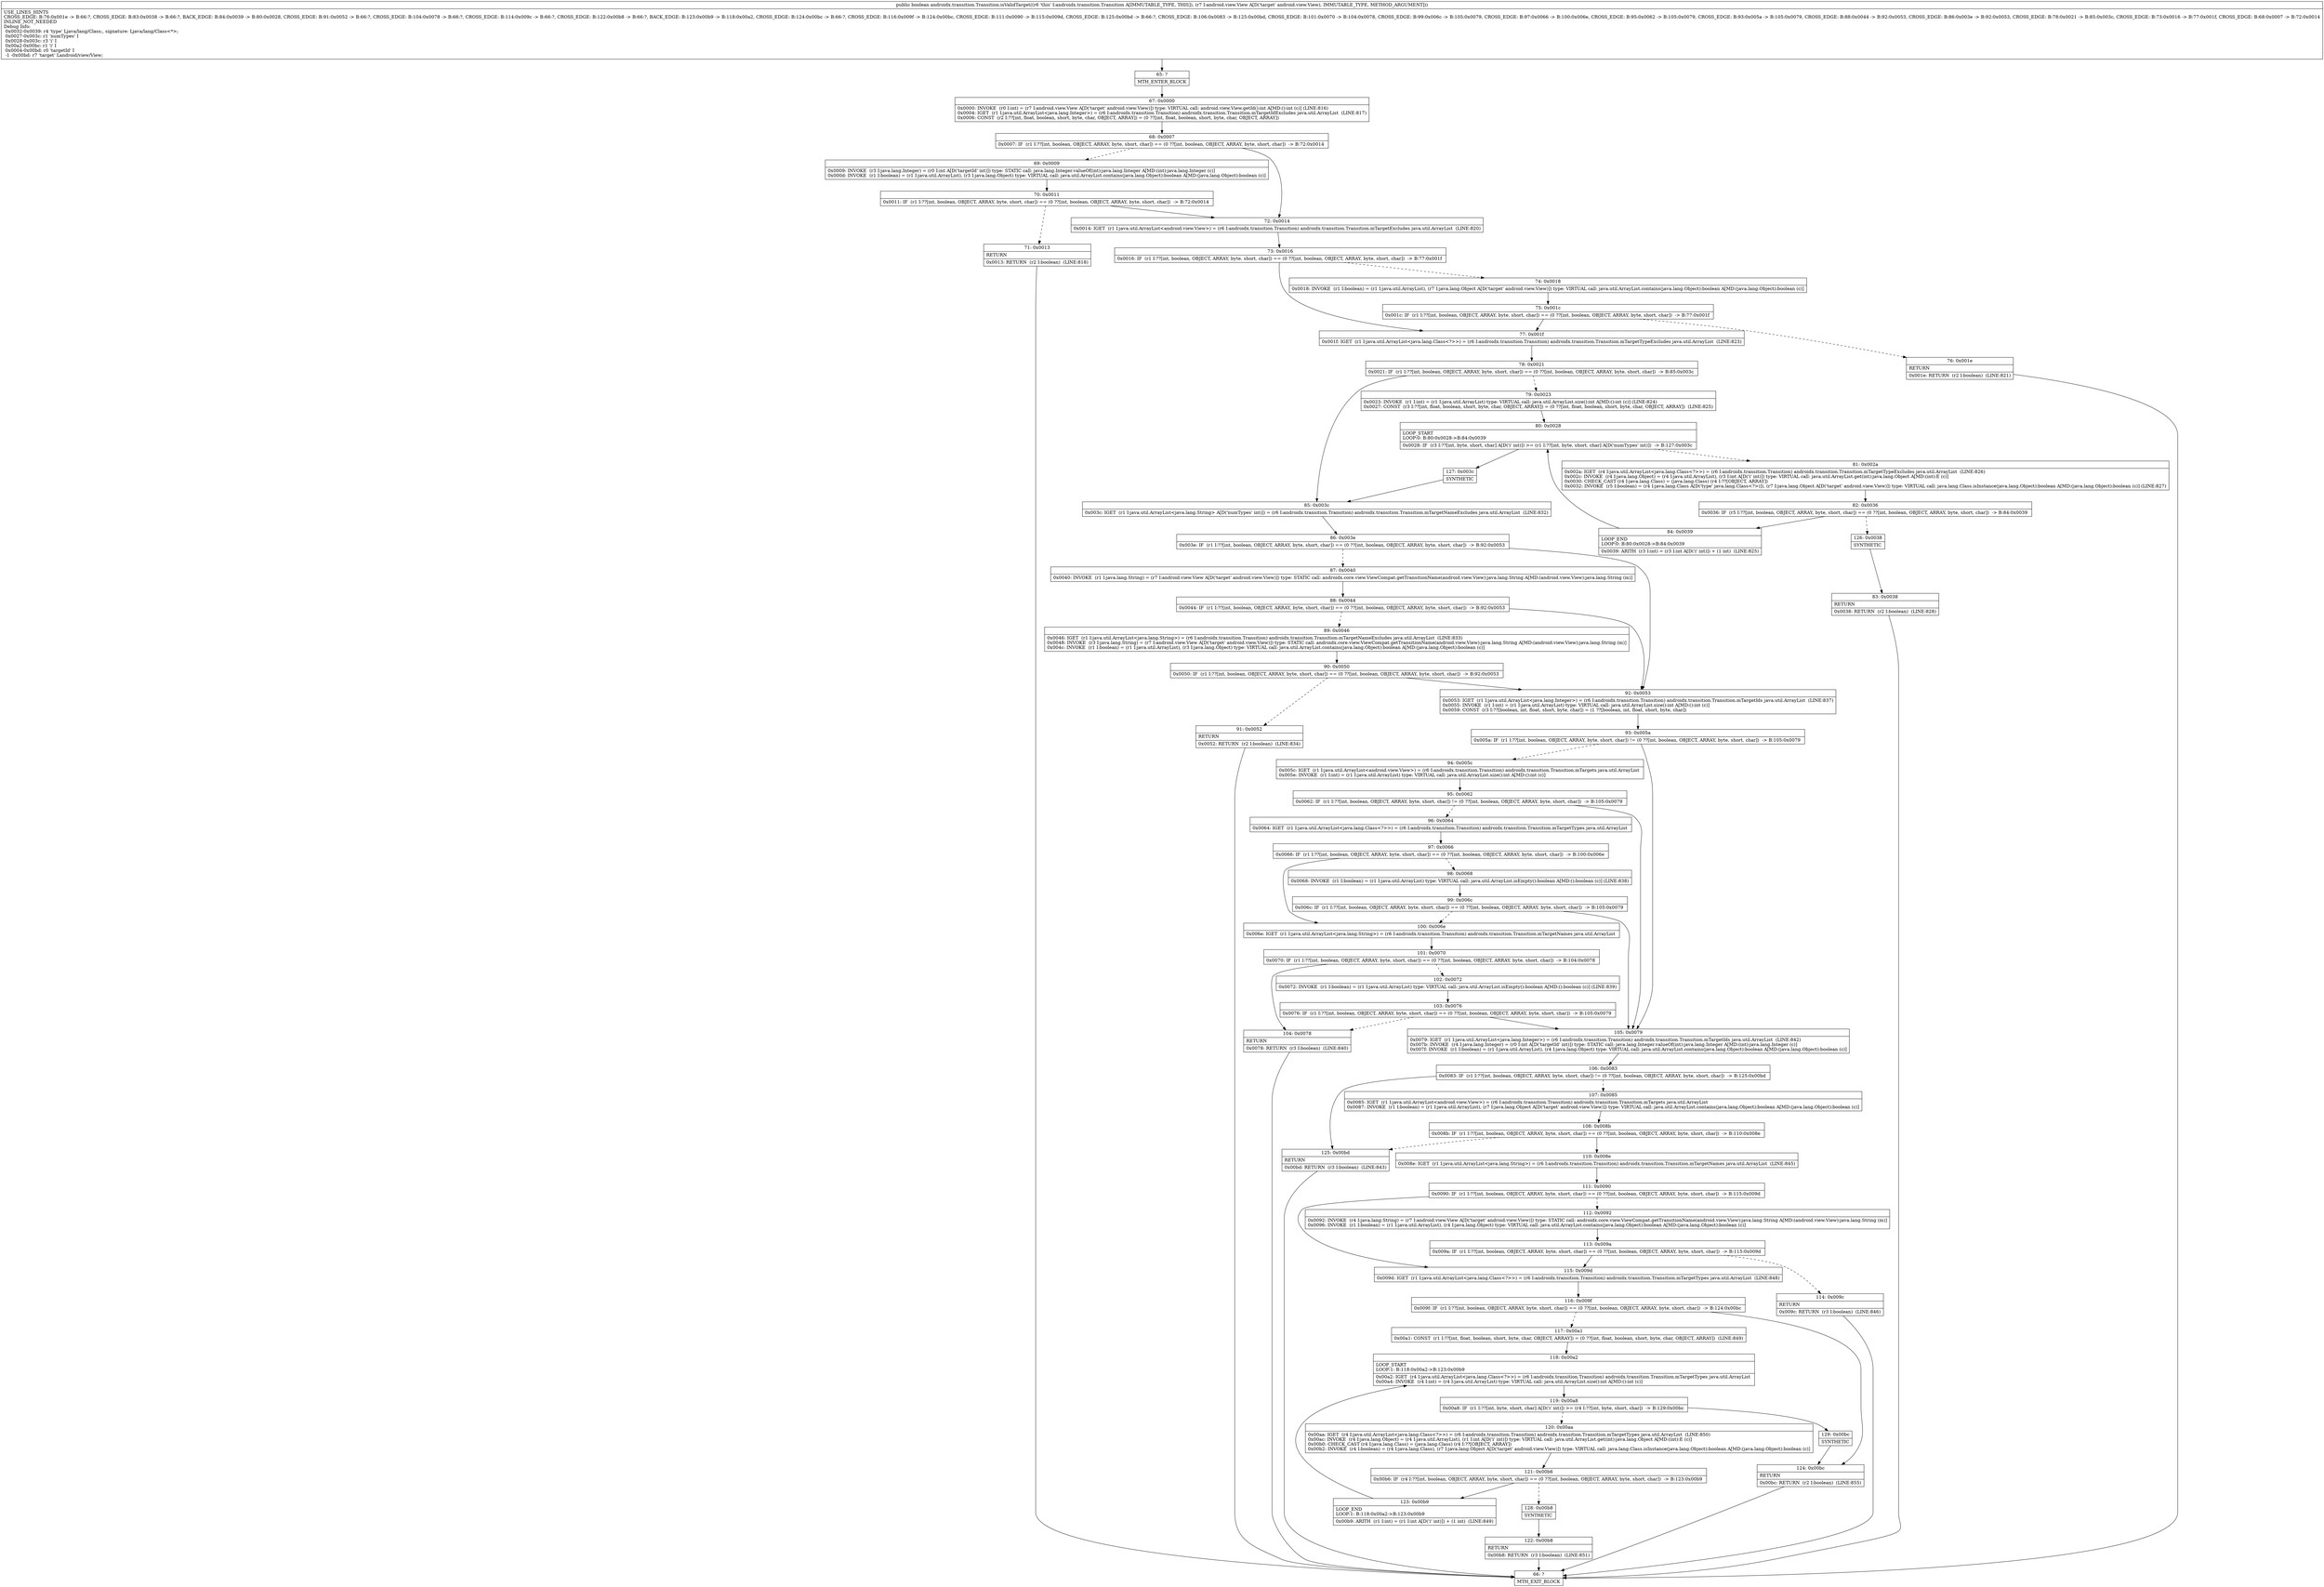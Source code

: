 digraph "CFG forandroidx.transition.Transition.isValidTarget(Landroid\/view\/View;)Z" {
Node_65 [shape=record,label="{65\:\ ?|MTH_ENTER_BLOCK\l}"];
Node_67 [shape=record,label="{67\:\ 0x0000|0x0000: INVOKE  (r0 I:int) = (r7 I:android.view.View A[D('target' android.view.View)]) type: VIRTUAL call: android.view.View.getId():int A[MD:():int (c)] (LINE:816)\l0x0004: IGET  (r1 I:java.util.ArrayList\<java.lang.Integer\>) = (r6 I:androidx.transition.Transition) androidx.transition.Transition.mTargetIdExcludes java.util.ArrayList  (LINE:817)\l0x0006: CONST  (r2 I:??[int, float, boolean, short, byte, char, OBJECT, ARRAY]) = (0 ??[int, float, boolean, short, byte, char, OBJECT, ARRAY]) \l}"];
Node_68 [shape=record,label="{68\:\ 0x0007|0x0007: IF  (r1 I:??[int, boolean, OBJECT, ARRAY, byte, short, char]) == (0 ??[int, boolean, OBJECT, ARRAY, byte, short, char])  \-\> B:72:0x0014 \l}"];
Node_69 [shape=record,label="{69\:\ 0x0009|0x0009: INVOKE  (r3 I:java.lang.Integer) = (r0 I:int A[D('targetId' int)]) type: STATIC call: java.lang.Integer.valueOf(int):java.lang.Integer A[MD:(int):java.lang.Integer (c)]\l0x000d: INVOKE  (r1 I:boolean) = (r1 I:java.util.ArrayList), (r3 I:java.lang.Object) type: VIRTUAL call: java.util.ArrayList.contains(java.lang.Object):boolean A[MD:(java.lang.Object):boolean (c)]\l}"];
Node_70 [shape=record,label="{70\:\ 0x0011|0x0011: IF  (r1 I:??[int, boolean, OBJECT, ARRAY, byte, short, char]) == (0 ??[int, boolean, OBJECT, ARRAY, byte, short, char])  \-\> B:72:0x0014 \l}"];
Node_71 [shape=record,label="{71\:\ 0x0013|RETURN\l|0x0013: RETURN  (r2 I:boolean)  (LINE:818)\l}"];
Node_66 [shape=record,label="{66\:\ ?|MTH_EXIT_BLOCK\l}"];
Node_72 [shape=record,label="{72\:\ 0x0014|0x0014: IGET  (r1 I:java.util.ArrayList\<android.view.View\>) = (r6 I:androidx.transition.Transition) androidx.transition.Transition.mTargetExcludes java.util.ArrayList  (LINE:820)\l}"];
Node_73 [shape=record,label="{73\:\ 0x0016|0x0016: IF  (r1 I:??[int, boolean, OBJECT, ARRAY, byte, short, char]) == (0 ??[int, boolean, OBJECT, ARRAY, byte, short, char])  \-\> B:77:0x001f \l}"];
Node_74 [shape=record,label="{74\:\ 0x0018|0x0018: INVOKE  (r1 I:boolean) = (r1 I:java.util.ArrayList), (r7 I:java.lang.Object A[D('target' android.view.View)]) type: VIRTUAL call: java.util.ArrayList.contains(java.lang.Object):boolean A[MD:(java.lang.Object):boolean (c)]\l}"];
Node_75 [shape=record,label="{75\:\ 0x001c|0x001c: IF  (r1 I:??[int, boolean, OBJECT, ARRAY, byte, short, char]) == (0 ??[int, boolean, OBJECT, ARRAY, byte, short, char])  \-\> B:77:0x001f \l}"];
Node_76 [shape=record,label="{76\:\ 0x001e|RETURN\l|0x001e: RETURN  (r2 I:boolean)  (LINE:821)\l}"];
Node_77 [shape=record,label="{77\:\ 0x001f|0x001f: IGET  (r1 I:java.util.ArrayList\<java.lang.Class\<?\>\>) = (r6 I:androidx.transition.Transition) androidx.transition.Transition.mTargetTypeExcludes java.util.ArrayList  (LINE:823)\l}"];
Node_78 [shape=record,label="{78\:\ 0x0021|0x0021: IF  (r1 I:??[int, boolean, OBJECT, ARRAY, byte, short, char]) == (0 ??[int, boolean, OBJECT, ARRAY, byte, short, char])  \-\> B:85:0x003c \l}"];
Node_79 [shape=record,label="{79\:\ 0x0023|0x0023: INVOKE  (r1 I:int) = (r1 I:java.util.ArrayList) type: VIRTUAL call: java.util.ArrayList.size():int A[MD:():int (c)] (LINE:824)\l0x0027: CONST  (r3 I:??[int, float, boolean, short, byte, char, OBJECT, ARRAY]) = (0 ??[int, float, boolean, short, byte, char, OBJECT, ARRAY])  (LINE:825)\l}"];
Node_80 [shape=record,label="{80\:\ 0x0028|LOOP_START\lLOOP:0: B:80:0x0028\-\>B:84:0x0039\l|0x0028: IF  (r3 I:??[int, byte, short, char] A[D('i' int)]) \>= (r1 I:??[int, byte, short, char] A[D('numTypes' int)])  \-\> B:127:0x003c \l}"];
Node_81 [shape=record,label="{81\:\ 0x002a|0x002a: IGET  (r4 I:java.util.ArrayList\<java.lang.Class\<?\>\>) = (r6 I:androidx.transition.Transition) androidx.transition.Transition.mTargetTypeExcludes java.util.ArrayList  (LINE:826)\l0x002c: INVOKE  (r4 I:java.lang.Object) = (r4 I:java.util.ArrayList), (r3 I:int A[D('i' int)]) type: VIRTUAL call: java.util.ArrayList.get(int):java.lang.Object A[MD:(int):E (c)]\l0x0030: CHECK_CAST (r4 I:java.lang.Class) = (java.lang.Class) (r4 I:??[OBJECT, ARRAY]) \l0x0032: INVOKE  (r5 I:boolean) = (r4 I:java.lang.Class A[D('type' java.lang.Class\<?\>)]), (r7 I:java.lang.Object A[D('target' android.view.View)]) type: VIRTUAL call: java.lang.Class.isInstance(java.lang.Object):boolean A[MD:(java.lang.Object):boolean (c)] (LINE:827)\l}"];
Node_82 [shape=record,label="{82\:\ 0x0036|0x0036: IF  (r5 I:??[int, boolean, OBJECT, ARRAY, byte, short, char]) == (0 ??[int, boolean, OBJECT, ARRAY, byte, short, char])  \-\> B:84:0x0039 \l}"];
Node_84 [shape=record,label="{84\:\ 0x0039|LOOP_END\lLOOP:0: B:80:0x0028\-\>B:84:0x0039\l|0x0039: ARITH  (r3 I:int) = (r3 I:int A[D('i' int)]) + (1 int)  (LINE:825)\l}"];
Node_126 [shape=record,label="{126\:\ 0x0038|SYNTHETIC\l}"];
Node_83 [shape=record,label="{83\:\ 0x0038|RETURN\l|0x0038: RETURN  (r2 I:boolean)  (LINE:828)\l}"];
Node_127 [shape=record,label="{127\:\ 0x003c|SYNTHETIC\l}"];
Node_85 [shape=record,label="{85\:\ 0x003c|0x003c: IGET  (r1 I:java.util.ArrayList\<java.lang.String\> A[D('numTypes' int)]) = (r6 I:androidx.transition.Transition) androidx.transition.Transition.mTargetNameExcludes java.util.ArrayList  (LINE:832)\l}"];
Node_86 [shape=record,label="{86\:\ 0x003e|0x003e: IF  (r1 I:??[int, boolean, OBJECT, ARRAY, byte, short, char]) == (0 ??[int, boolean, OBJECT, ARRAY, byte, short, char])  \-\> B:92:0x0053 \l}"];
Node_87 [shape=record,label="{87\:\ 0x0040|0x0040: INVOKE  (r1 I:java.lang.String) = (r7 I:android.view.View A[D('target' android.view.View)]) type: STATIC call: androidx.core.view.ViewCompat.getTransitionName(android.view.View):java.lang.String A[MD:(android.view.View):java.lang.String (m)]\l}"];
Node_88 [shape=record,label="{88\:\ 0x0044|0x0044: IF  (r1 I:??[int, boolean, OBJECT, ARRAY, byte, short, char]) == (0 ??[int, boolean, OBJECT, ARRAY, byte, short, char])  \-\> B:92:0x0053 \l}"];
Node_89 [shape=record,label="{89\:\ 0x0046|0x0046: IGET  (r1 I:java.util.ArrayList\<java.lang.String\>) = (r6 I:androidx.transition.Transition) androidx.transition.Transition.mTargetNameExcludes java.util.ArrayList  (LINE:833)\l0x0048: INVOKE  (r3 I:java.lang.String) = (r7 I:android.view.View A[D('target' android.view.View)]) type: STATIC call: androidx.core.view.ViewCompat.getTransitionName(android.view.View):java.lang.String A[MD:(android.view.View):java.lang.String (m)]\l0x004c: INVOKE  (r1 I:boolean) = (r1 I:java.util.ArrayList), (r3 I:java.lang.Object) type: VIRTUAL call: java.util.ArrayList.contains(java.lang.Object):boolean A[MD:(java.lang.Object):boolean (c)]\l}"];
Node_90 [shape=record,label="{90\:\ 0x0050|0x0050: IF  (r1 I:??[int, boolean, OBJECT, ARRAY, byte, short, char]) == (0 ??[int, boolean, OBJECT, ARRAY, byte, short, char])  \-\> B:92:0x0053 \l}"];
Node_91 [shape=record,label="{91\:\ 0x0052|RETURN\l|0x0052: RETURN  (r2 I:boolean)  (LINE:834)\l}"];
Node_92 [shape=record,label="{92\:\ 0x0053|0x0053: IGET  (r1 I:java.util.ArrayList\<java.lang.Integer\>) = (r6 I:androidx.transition.Transition) androidx.transition.Transition.mTargetIds java.util.ArrayList  (LINE:837)\l0x0055: INVOKE  (r1 I:int) = (r1 I:java.util.ArrayList) type: VIRTUAL call: java.util.ArrayList.size():int A[MD:():int (c)]\l0x0059: CONST  (r3 I:??[boolean, int, float, short, byte, char]) = (1 ??[boolean, int, float, short, byte, char]) \l}"];
Node_93 [shape=record,label="{93\:\ 0x005a|0x005a: IF  (r1 I:??[int, boolean, OBJECT, ARRAY, byte, short, char]) != (0 ??[int, boolean, OBJECT, ARRAY, byte, short, char])  \-\> B:105:0x0079 \l}"];
Node_94 [shape=record,label="{94\:\ 0x005c|0x005c: IGET  (r1 I:java.util.ArrayList\<android.view.View\>) = (r6 I:androidx.transition.Transition) androidx.transition.Transition.mTargets java.util.ArrayList \l0x005e: INVOKE  (r1 I:int) = (r1 I:java.util.ArrayList) type: VIRTUAL call: java.util.ArrayList.size():int A[MD:():int (c)]\l}"];
Node_95 [shape=record,label="{95\:\ 0x0062|0x0062: IF  (r1 I:??[int, boolean, OBJECT, ARRAY, byte, short, char]) != (0 ??[int, boolean, OBJECT, ARRAY, byte, short, char])  \-\> B:105:0x0079 \l}"];
Node_96 [shape=record,label="{96\:\ 0x0064|0x0064: IGET  (r1 I:java.util.ArrayList\<java.lang.Class\<?\>\>) = (r6 I:androidx.transition.Transition) androidx.transition.Transition.mTargetTypes java.util.ArrayList \l}"];
Node_97 [shape=record,label="{97\:\ 0x0066|0x0066: IF  (r1 I:??[int, boolean, OBJECT, ARRAY, byte, short, char]) == (0 ??[int, boolean, OBJECT, ARRAY, byte, short, char])  \-\> B:100:0x006e \l}"];
Node_98 [shape=record,label="{98\:\ 0x0068|0x0068: INVOKE  (r1 I:boolean) = (r1 I:java.util.ArrayList) type: VIRTUAL call: java.util.ArrayList.isEmpty():boolean A[MD:():boolean (c)] (LINE:838)\l}"];
Node_99 [shape=record,label="{99\:\ 0x006c|0x006c: IF  (r1 I:??[int, boolean, OBJECT, ARRAY, byte, short, char]) == (0 ??[int, boolean, OBJECT, ARRAY, byte, short, char])  \-\> B:105:0x0079 \l}"];
Node_100 [shape=record,label="{100\:\ 0x006e|0x006e: IGET  (r1 I:java.util.ArrayList\<java.lang.String\>) = (r6 I:androidx.transition.Transition) androidx.transition.Transition.mTargetNames java.util.ArrayList \l}"];
Node_101 [shape=record,label="{101\:\ 0x0070|0x0070: IF  (r1 I:??[int, boolean, OBJECT, ARRAY, byte, short, char]) == (0 ??[int, boolean, OBJECT, ARRAY, byte, short, char])  \-\> B:104:0x0078 \l}"];
Node_102 [shape=record,label="{102\:\ 0x0072|0x0072: INVOKE  (r1 I:boolean) = (r1 I:java.util.ArrayList) type: VIRTUAL call: java.util.ArrayList.isEmpty():boolean A[MD:():boolean (c)] (LINE:839)\l}"];
Node_103 [shape=record,label="{103\:\ 0x0076|0x0076: IF  (r1 I:??[int, boolean, OBJECT, ARRAY, byte, short, char]) == (0 ??[int, boolean, OBJECT, ARRAY, byte, short, char])  \-\> B:105:0x0079 \l}"];
Node_104 [shape=record,label="{104\:\ 0x0078|RETURN\l|0x0078: RETURN  (r3 I:boolean)  (LINE:840)\l}"];
Node_105 [shape=record,label="{105\:\ 0x0079|0x0079: IGET  (r1 I:java.util.ArrayList\<java.lang.Integer\>) = (r6 I:androidx.transition.Transition) androidx.transition.Transition.mTargetIds java.util.ArrayList  (LINE:842)\l0x007b: INVOKE  (r4 I:java.lang.Integer) = (r0 I:int A[D('targetId' int)]) type: STATIC call: java.lang.Integer.valueOf(int):java.lang.Integer A[MD:(int):java.lang.Integer (c)]\l0x007f: INVOKE  (r1 I:boolean) = (r1 I:java.util.ArrayList), (r4 I:java.lang.Object) type: VIRTUAL call: java.util.ArrayList.contains(java.lang.Object):boolean A[MD:(java.lang.Object):boolean (c)]\l}"];
Node_106 [shape=record,label="{106\:\ 0x0083|0x0083: IF  (r1 I:??[int, boolean, OBJECT, ARRAY, byte, short, char]) != (0 ??[int, boolean, OBJECT, ARRAY, byte, short, char])  \-\> B:125:0x00bd \l}"];
Node_107 [shape=record,label="{107\:\ 0x0085|0x0085: IGET  (r1 I:java.util.ArrayList\<android.view.View\>) = (r6 I:androidx.transition.Transition) androidx.transition.Transition.mTargets java.util.ArrayList \l0x0087: INVOKE  (r1 I:boolean) = (r1 I:java.util.ArrayList), (r7 I:java.lang.Object A[D('target' android.view.View)]) type: VIRTUAL call: java.util.ArrayList.contains(java.lang.Object):boolean A[MD:(java.lang.Object):boolean (c)]\l}"];
Node_108 [shape=record,label="{108\:\ 0x008b|0x008b: IF  (r1 I:??[int, boolean, OBJECT, ARRAY, byte, short, char]) == (0 ??[int, boolean, OBJECT, ARRAY, byte, short, char])  \-\> B:110:0x008e \l}"];
Node_110 [shape=record,label="{110\:\ 0x008e|0x008e: IGET  (r1 I:java.util.ArrayList\<java.lang.String\>) = (r6 I:androidx.transition.Transition) androidx.transition.Transition.mTargetNames java.util.ArrayList  (LINE:845)\l}"];
Node_111 [shape=record,label="{111\:\ 0x0090|0x0090: IF  (r1 I:??[int, boolean, OBJECT, ARRAY, byte, short, char]) == (0 ??[int, boolean, OBJECT, ARRAY, byte, short, char])  \-\> B:115:0x009d \l}"];
Node_112 [shape=record,label="{112\:\ 0x0092|0x0092: INVOKE  (r4 I:java.lang.String) = (r7 I:android.view.View A[D('target' android.view.View)]) type: STATIC call: androidx.core.view.ViewCompat.getTransitionName(android.view.View):java.lang.String A[MD:(android.view.View):java.lang.String (m)]\l0x0096: INVOKE  (r1 I:boolean) = (r1 I:java.util.ArrayList), (r4 I:java.lang.Object) type: VIRTUAL call: java.util.ArrayList.contains(java.lang.Object):boolean A[MD:(java.lang.Object):boolean (c)]\l}"];
Node_113 [shape=record,label="{113\:\ 0x009a|0x009a: IF  (r1 I:??[int, boolean, OBJECT, ARRAY, byte, short, char]) == (0 ??[int, boolean, OBJECT, ARRAY, byte, short, char])  \-\> B:115:0x009d \l}"];
Node_114 [shape=record,label="{114\:\ 0x009c|RETURN\l|0x009c: RETURN  (r3 I:boolean)  (LINE:846)\l}"];
Node_115 [shape=record,label="{115\:\ 0x009d|0x009d: IGET  (r1 I:java.util.ArrayList\<java.lang.Class\<?\>\>) = (r6 I:androidx.transition.Transition) androidx.transition.Transition.mTargetTypes java.util.ArrayList  (LINE:848)\l}"];
Node_116 [shape=record,label="{116\:\ 0x009f|0x009f: IF  (r1 I:??[int, boolean, OBJECT, ARRAY, byte, short, char]) == (0 ??[int, boolean, OBJECT, ARRAY, byte, short, char])  \-\> B:124:0x00bc \l}"];
Node_117 [shape=record,label="{117\:\ 0x00a1|0x00a1: CONST  (r1 I:??[int, float, boolean, short, byte, char, OBJECT, ARRAY]) = (0 ??[int, float, boolean, short, byte, char, OBJECT, ARRAY])  (LINE:849)\l}"];
Node_118 [shape=record,label="{118\:\ 0x00a2|LOOP_START\lLOOP:1: B:118:0x00a2\-\>B:123:0x00b9\l|0x00a2: IGET  (r4 I:java.util.ArrayList\<java.lang.Class\<?\>\>) = (r6 I:androidx.transition.Transition) androidx.transition.Transition.mTargetTypes java.util.ArrayList \l0x00a4: INVOKE  (r4 I:int) = (r4 I:java.util.ArrayList) type: VIRTUAL call: java.util.ArrayList.size():int A[MD:():int (c)]\l}"];
Node_119 [shape=record,label="{119\:\ 0x00a8|0x00a8: IF  (r1 I:??[int, byte, short, char] A[D('i' int)]) \>= (r4 I:??[int, byte, short, char])  \-\> B:129:0x00bc \l}"];
Node_120 [shape=record,label="{120\:\ 0x00aa|0x00aa: IGET  (r4 I:java.util.ArrayList\<java.lang.Class\<?\>\>) = (r6 I:androidx.transition.Transition) androidx.transition.Transition.mTargetTypes java.util.ArrayList  (LINE:850)\l0x00ac: INVOKE  (r4 I:java.lang.Object) = (r4 I:java.util.ArrayList), (r1 I:int A[D('i' int)]) type: VIRTUAL call: java.util.ArrayList.get(int):java.lang.Object A[MD:(int):E (c)]\l0x00b0: CHECK_CAST (r4 I:java.lang.Class) = (java.lang.Class) (r4 I:??[OBJECT, ARRAY]) \l0x00b2: INVOKE  (r4 I:boolean) = (r4 I:java.lang.Class), (r7 I:java.lang.Object A[D('target' android.view.View)]) type: VIRTUAL call: java.lang.Class.isInstance(java.lang.Object):boolean A[MD:(java.lang.Object):boolean (c)]\l}"];
Node_121 [shape=record,label="{121\:\ 0x00b6|0x00b6: IF  (r4 I:??[int, boolean, OBJECT, ARRAY, byte, short, char]) == (0 ??[int, boolean, OBJECT, ARRAY, byte, short, char])  \-\> B:123:0x00b9 \l}"];
Node_123 [shape=record,label="{123\:\ 0x00b9|LOOP_END\lLOOP:1: B:118:0x00a2\-\>B:123:0x00b9\l|0x00b9: ARITH  (r1 I:int) = (r1 I:int A[D('i' int)]) + (1 int)  (LINE:849)\l}"];
Node_128 [shape=record,label="{128\:\ 0x00b8|SYNTHETIC\l}"];
Node_122 [shape=record,label="{122\:\ 0x00b8|RETURN\l|0x00b8: RETURN  (r3 I:boolean)  (LINE:851)\l}"];
Node_129 [shape=record,label="{129\:\ 0x00bc|SYNTHETIC\l}"];
Node_124 [shape=record,label="{124\:\ 0x00bc|RETURN\l|0x00bc: RETURN  (r2 I:boolean)  (LINE:855)\l}"];
Node_125 [shape=record,label="{125\:\ 0x00bd|RETURN\l|0x00bd: RETURN  (r3 I:boolean)  (LINE:843)\l}"];
MethodNode[shape=record,label="{public boolean androidx.transition.Transition.isValidTarget((r6 'this' I:androidx.transition.Transition A[IMMUTABLE_TYPE, THIS]), (r7 I:android.view.View A[D('target' android.view.View), IMMUTABLE_TYPE, METHOD_ARGUMENT]))  | USE_LINES_HINTS\lCROSS_EDGE: B:76:0x001e \-\> B:66:?, CROSS_EDGE: B:83:0x0038 \-\> B:66:?, BACK_EDGE: B:84:0x0039 \-\> B:80:0x0028, CROSS_EDGE: B:91:0x0052 \-\> B:66:?, CROSS_EDGE: B:104:0x0078 \-\> B:66:?, CROSS_EDGE: B:114:0x009c \-\> B:66:?, CROSS_EDGE: B:122:0x00b8 \-\> B:66:?, BACK_EDGE: B:123:0x00b9 \-\> B:118:0x00a2, CROSS_EDGE: B:124:0x00bc \-\> B:66:?, CROSS_EDGE: B:116:0x009f \-\> B:124:0x00bc, CROSS_EDGE: B:111:0x0090 \-\> B:115:0x009d, CROSS_EDGE: B:125:0x00bd \-\> B:66:?, CROSS_EDGE: B:106:0x0083 \-\> B:125:0x00bd, CROSS_EDGE: B:101:0x0070 \-\> B:104:0x0078, CROSS_EDGE: B:99:0x006c \-\> B:105:0x0079, CROSS_EDGE: B:97:0x0066 \-\> B:100:0x006e, CROSS_EDGE: B:95:0x0062 \-\> B:105:0x0079, CROSS_EDGE: B:93:0x005a \-\> B:105:0x0079, CROSS_EDGE: B:88:0x0044 \-\> B:92:0x0053, CROSS_EDGE: B:86:0x003e \-\> B:92:0x0053, CROSS_EDGE: B:78:0x0021 \-\> B:85:0x003c, CROSS_EDGE: B:73:0x0016 \-\> B:77:0x001f, CROSS_EDGE: B:68:0x0007 \-\> B:72:0x0014\lINLINE_NOT_NEEDED\lDebug Info:\l  0x0032\-0x0039: r4 'type' Ljava\/lang\/Class;, signature: Ljava\/lang\/Class\<*\>;\l  0x0027\-0x003c: r1 'numTypes' I\l  0x0028\-0x003c: r3 'i' I\l  0x00a2\-0x00bc: r1 'i' I\l  0x0004\-0x00bd: r0 'targetId' I\l  \-1 \-0x00bd: r7 'target' Landroid\/view\/View;\l}"];
MethodNode -> Node_65;Node_65 -> Node_67;
Node_67 -> Node_68;
Node_68 -> Node_69[style=dashed];
Node_68 -> Node_72;
Node_69 -> Node_70;
Node_70 -> Node_71[style=dashed];
Node_70 -> Node_72;
Node_71 -> Node_66;
Node_72 -> Node_73;
Node_73 -> Node_74[style=dashed];
Node_73 -> Node_77;
Node_74 -> Node_75;
Node_75 -> Node_76[style=dashed];
Node_75 -> Node_77;
Node_76 -> Node_66;
Node_77 -> Node_78;
Node_78 -> Node_79[style=dashed];
Node_78 -> Node_85;
Node_79 -> Node_80;
Node_80 -> Node_81[style=dashed];
Node_80 -> Node_127;
Node_81 -> Node_82;
Node_82 -> Node_84;
Node_82 -> Node_126[style=dashed];
Node_84 -> Node_80;
Node_126 -> Node_83;
Node_83 -> Node_66;
Node_127 -> Node_85;
Node_85 -> Node_86;
Node_86 -> Node_87[style=dashed];
Node_86 -> Node_92;
Node_87 -> Node_88;
Node_88 -> Node_89[style=dashed];
Node_88 -> Node_92;
Node_89 -> Node_90;
Node_90 -> Node_91[style=dashed];
Node_90 -> Node_92;
Node_91 -> Node_66;
Node_92 -> Node_93;
Node_93 -> Node_94[style=dashed];
Node_93 -> Node_105;
Node_94 -> Node_95;
Node_95 -> Node_96[style=dashed];
Node_95 -> Node_105;
Node_96 -> Node_97;
Node_97 -> Node_98[style=dashed];
Node_97 -> Node_100;
Node_98 -> Node_99;
Node_99 -> Node_100[style=dashed];
Node_99 -> Node_105;
Node_100 -> Node_101;
Node_101 -> Node_102[style=dashed];
Node_101 -> Node_104;
Node_102 -> Node_103;
Node_103 -> Node_104[style=dashed];
Node_103 -> Node_105;
Node_104 -> Node_66;
Node_105 -> Node_106;
Node_106 -> Node_107[style=dashed];
Node_106 -> Node_125;
Node_107 -> Node_108;
Node_108 -> Node_110;
Node_108 -> Node_125[style=dashed];
Node_110 -> Node_111;
Node_111 -> Node_112[style=dashed];
Node_111 -> Node_115;
Node_112 -> Node_113;
Node_113 -> Node_114[style=dashed];
Node_113 -> Node_115;
Node_114 -> Node_66;
Node_115 -> Node_116;
Node_116 -> Node_117[style=dashed];
Node_116 -> Node_124;
Node_117 -> Node_118;
Node_118 -> Node_119;
Node_119 -> Node_120[style=dashed];
Node_119 -> Node_129;
Node_120 -> Node_121;
Node_121 -> Node_123;
Node_121 -> Node_128[style=dashed];
Node_123 -> Node_118;
Node_128 -> Node_122;
Node_122 -> Node_66;
Node_129 -> Node_124;
Node_124 -> Node_66;
Node_125 -> Node_66;
}

